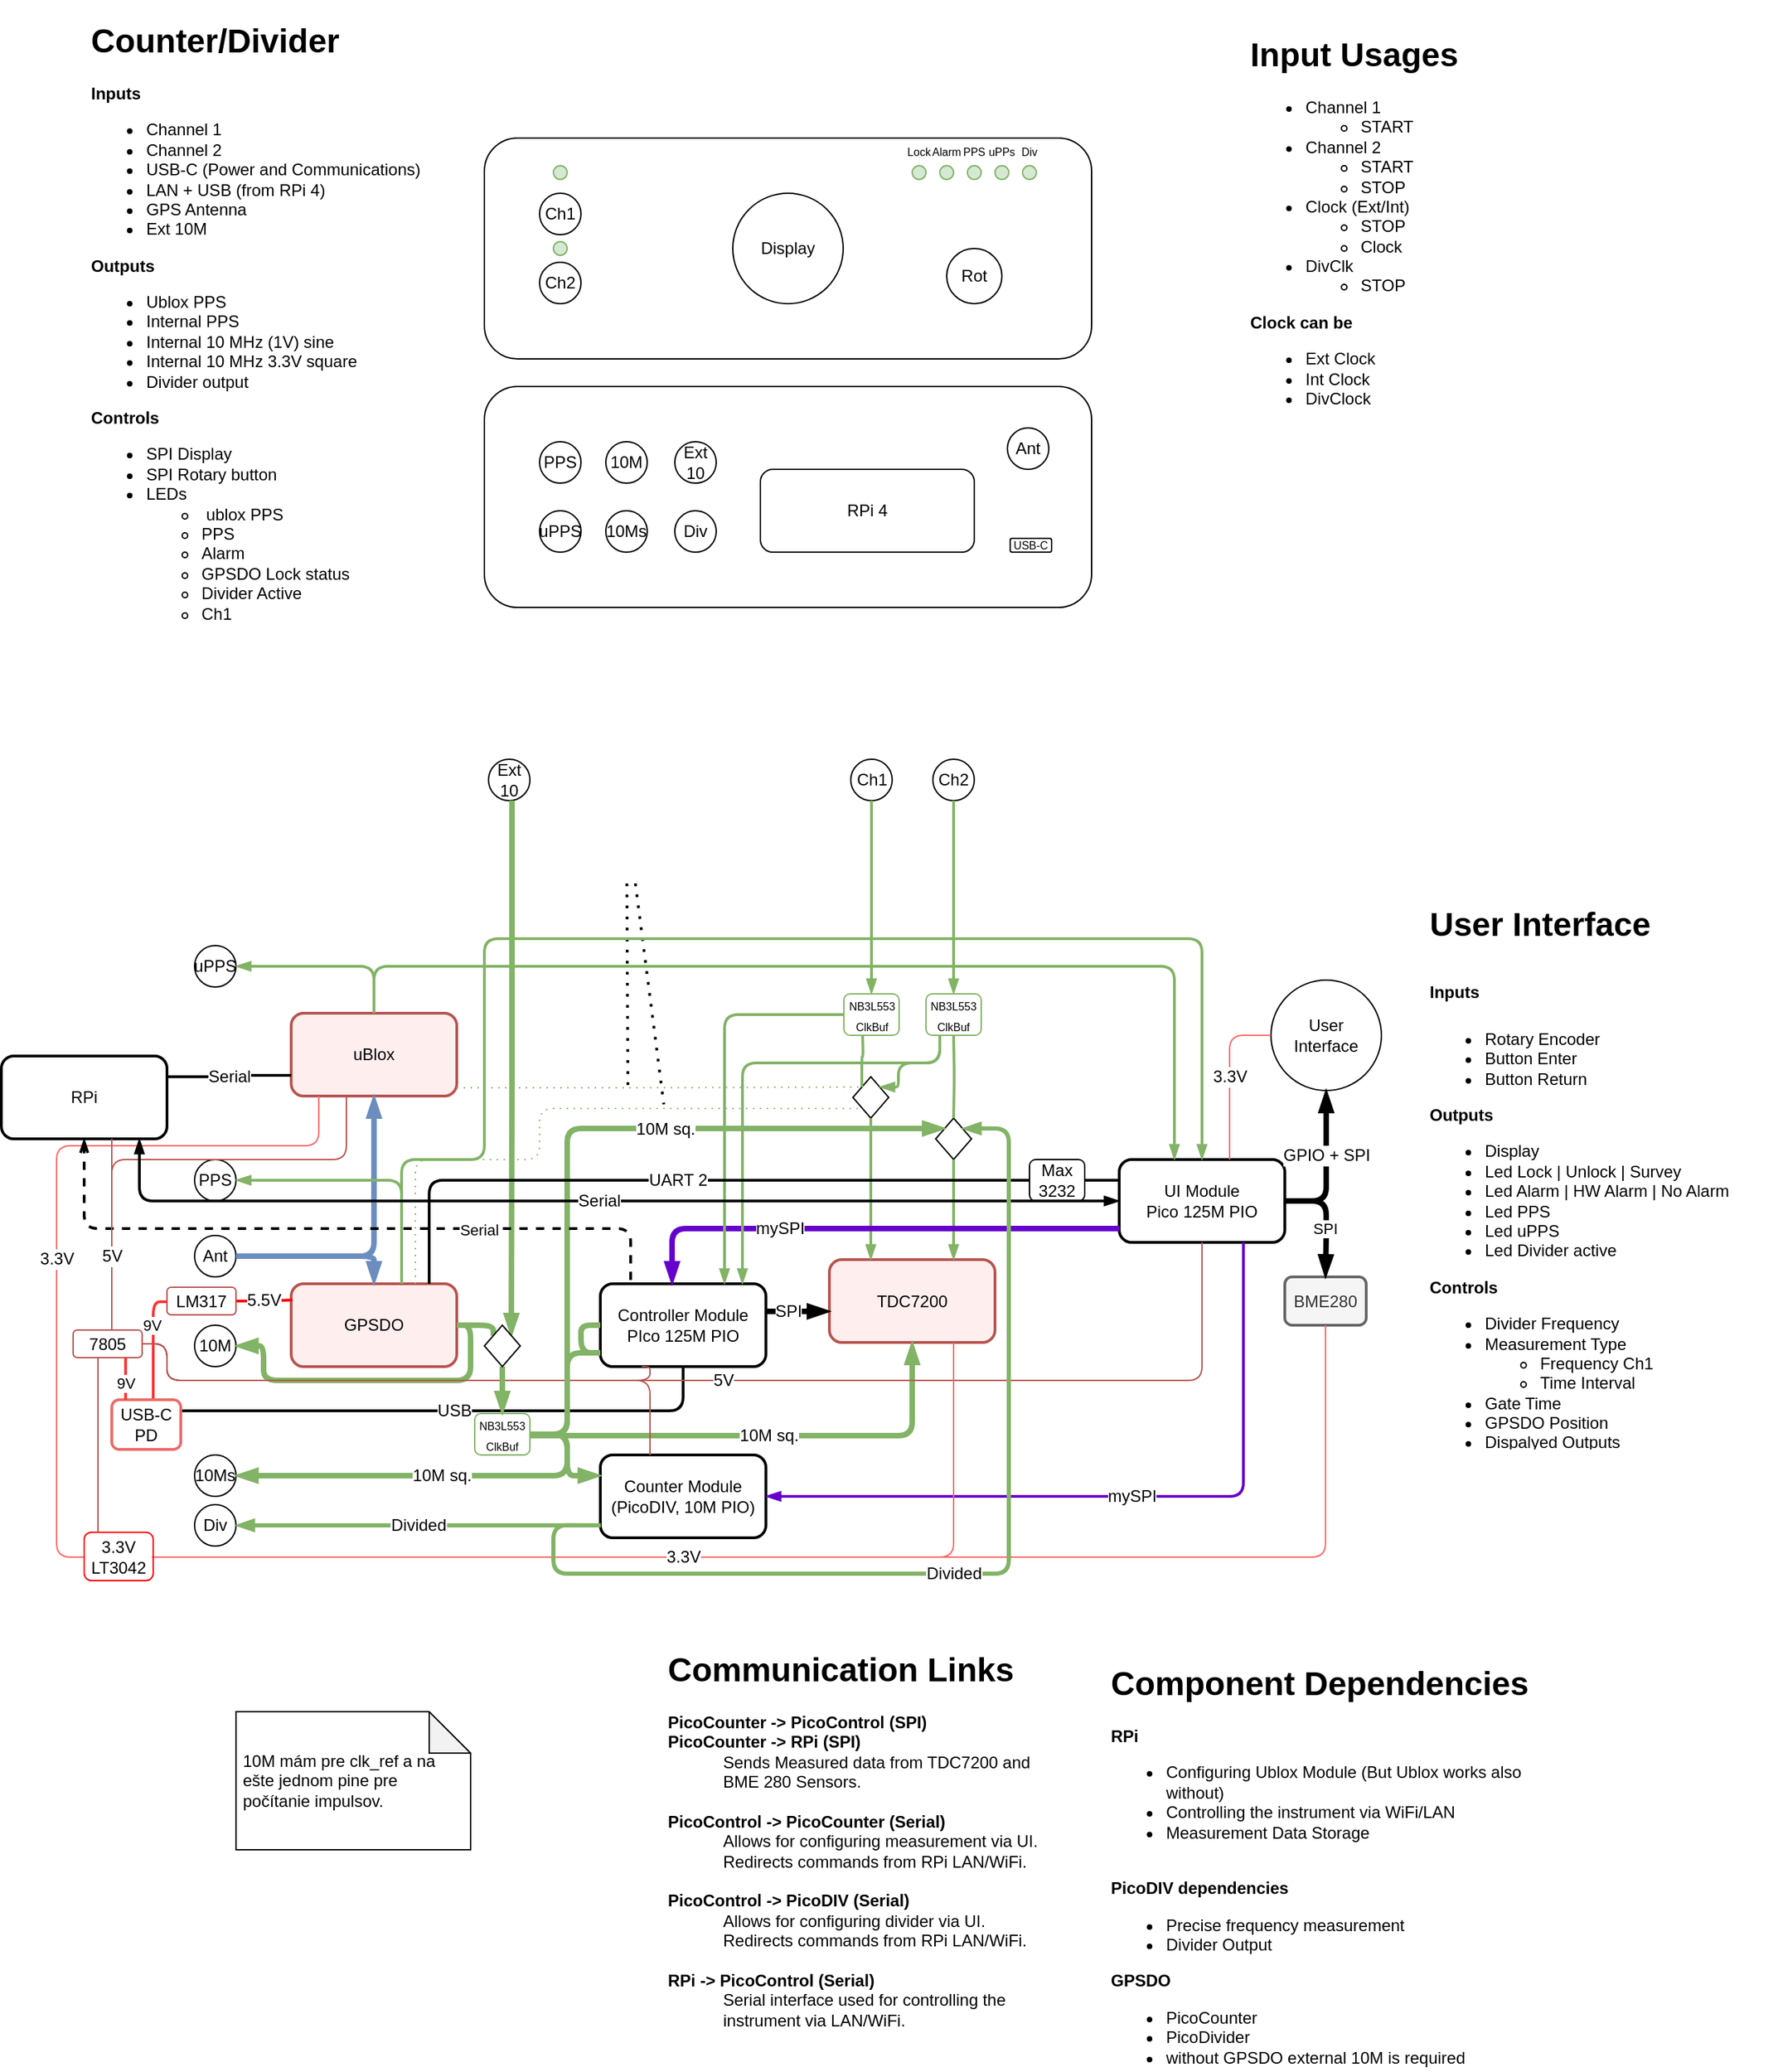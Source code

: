 <mxfile version="14.6.13" type="device" pages="3"><diagram id="FIELSFH_rEodxKOjuRQU" name="Page-1"><mxGraphModel dx="1716" dy="672" grid="1" gridSize="10" guides="1" tooltips="1" connect="1" arrows="1" fold="1" page="1" pageScale="1" pageWidth="827" pageHeight="1169" math="0" shadow="0"><root><mxCell id="0"/><mxCell id="1" parent="0"/><mxCell id="CkUst8wy2XtcWd2j-rNi-1" value="&lt;h1&gt;Counter/Divider&lt;/h1&gt;&lt;p&gt;&lt;b&gt;Inputs&lt;/b&gt;&lt;/p&gt;&lt;p&gt;&lt;/p&gt;&lt;ul&gt;&lt;li&gt;Channel 1&lt;/li&gt;&lt;li&gt;Channel 2&lt;/li&gt;&lt;li&gt;USB-C (Power and Communications)&lt;/li&gt;&lt;li&gt;LAN + USB (from RPi 4)&lt;/li&gt;&lt;li&gt;GPS Antenna&lt;/li&gt;&lt;li&gt;Ext 10M&lt;/li&gt;&lt;/ul&gt;&lt;p&gt;&lt;/p&gt;&lt;p&gt;&lt;b&gt;Outputs&lt;/b&gt;&lt;/p&gt;&lt;p&gt;&lt;/p&gt;&lt;ul&gt;&lt;li&gt;Ublox PPS&lt;/li&gt;&lt;li&gt;Internal PPS&lt;/li&gt;&lt;li&gt;Internal 10 MHz (1V) sine&lt;/li&gt;&lt;li&gt;Internal 10 MHz 3.3V square&lt;/li&gt;&lt;li&gt;Divider output&lt;/li&gt;&lt;/ul&gt;&lt;p&gt;&lt;/p&gt;&lt;p&gt;&lt;b&gt;Controls&lt;/b&gt;&lt;/p&gt;&lt;p&gt;&lt;/p&gt;&lt;ul&gt;&lt;li&gt;SPI Display&lt;/li&gt;&lt;li&gt;SPI Rotary button&lt;/li&gt;&lt;li&gt;LEDs&lt;/li&gt;&lt;ul&gt;&lt;li&gt;&amp;nbsp;ublox PPS&lt;/li&gt;&lt;li&gt;PPS&lt;/li&gt;&lt;li&gt;Alarm&lt;/li&gt;&lt;li&gt;GPSDO Lock status&lt;/li&gt;&lt;li&gt;Divider Active&lt;/li&gt;&lt;li&gt;Ch1&lt;/li&gt;&lt;li&gt;Ch2&lt;/li&gt;&lt;/ul&gt;&lt;/ul&gt;&lt;p&gt;&lt;/p&gt;&lt;p&gt;&lt;br&gt;&lt;/p&gt;" style="text;html=1;strokeColor=none;fillColor=none;spacing=5;spacingTop=-20;whiteSpace=wrap;overflow=hidden;rounded=0;" parent="1" vertex="1"><mxGeometry x="20" y="20" width="260" height="440" as="geometry"/></mxCell><mxCell id="CkUst8wy2XtcWd2j-rNi-2" value="" style="rounded=1;whiteSpace=wrap;html=1;" parent="1" vertex="1"><mxGeometry x="310" y="110" width="440" height="160" as="geometry"/></mxCell><mxCell id="CkUst8wy2XtcWd2j-rNi-3" value="Display" style="ellipse;whiteSpace=wrap;html=1;aspect=fixed;" parent="1" vertex="1"><mxGeometry x="490" y="150" width="80" height="80" as="geometry"/></mxCell><mxCell id="CkUst8wy2XtcWd2j-rNi-4" value="Ch1" style="ellipse;whiteSpace=wrap;html=1;aspect=fixed;" parent="1" vertex="1"><mxGeometry x="350" y="150" width="30" height="30" as="geometry"/></mxCell><mxCell id="CkUst8wy2XtcWd2j-rNi-5" value="Ch2" style="ellipse;whiteSpace=wrap;html=1;aspect=fixed;" parent="1" vertex="1"><mxGeometry x="350" y="200" width="30" height="30" as="geometry"/></mxCell><mxCell id="CkUst8wy2XtcWd2j-rNi-6" value="" style="ellipse;whiteSpace=wrap;html=1;aspect=fixed;fillColor=#d5e8d4;strokeColor=#82b366;" parent="1" vertex="1"><mxGeometry x="360" y="130" width="10" height="10" as="geometry"/></mxCell><mxCell id="CkUst8wy2XtcWd2j-rNi-7" value="" style="ellipse;whiteSpace=wrap;html=1;aspect=fixed;fillColor=#d5e8d4;strokeColor=#82b366;" parent="1" vertex="1"><mxGeometry x="360" y="185" width="10" height="10" as="geometry"/></mxCell><mxCell id="CkUst8wy2XtcWd2j-rNi-9" value="" style="ellipse;whiteSpace=wrap;html=1;aspect=fixed;fillColor=#d5e8d4;strokeColor=#82b366;" parent="1" vertex="1"><mxGeometry x="640" y="130" width="10" height="10" as="geometry"/></mxCell><mxCell id="CkUst8wy2XtcWd2j-rNi-10" value="" style="ellipse;whiteSpace=wrap;html=1;aspect=fixed;fillColor=#d5e8d4;strokeColor=#82b366;" parent="1" vertex="1"><mxGeometry x="660" y="130" width="10" height="10" as="geometry"/></mxCell><mxCell id="CkUst8wy2XtcWd2j-rNi-11" value="" style="ellipse;whiteSpace=wrap;html=1;aspect=fixed;fillColor=#d5e8d4;strokeColor=#82b366;" parent="1" vertex="1"><mxGeometry x="680" y="130" width="10" height="10" as="geometry"/></mxCell><mxCell id="CkUst8wy2XtcWd2j-rNi-12" value="" style="ellipse;whiteSpace=wrap;html=1;aspect=fixed;fillColor=#d5e8d4;strokeColor=#82b366;" parent="1" vertex="1"><mxGeometry x="700" y="130" width="10" height="10" as="geometry"/></mxCell><mxCell id="CkUst8wy2XtcWd2j-rNi-13" value="" style="ellipse;whiteSpace=wrap;html=1;aspect=fixed;fillColor=#d5e8d4;strokeColor=#82b366;" parent="1" vertex="1"><mxGeometry x="620" y="130" width="10" height="10" as="geometry"/></mxCell><mxCell id="CkUst8wy2XtcWd2j-rNi-14" value="Rot" style="ellipse;whiteSpace=wrap;html=1;aspect=fixed;" parent="1" vertex="1"><mxGeometry x="645" y="190" width="40" height="40" as="geometry"/></mxCell><mxCell id="CkUst8wy2XtcWd2j-rNi-15" value="Lock" style="text;html=1;strokeColor=none;fillColor=none;align=center;verticalAlign=middle;whiteSpace=wrap;rounded=0;fontSize=8;" parent="1" vertex="1"><mxGeometry x="605" y="110" width="40" height="20" as="geometry"/></mxCell><mxCell id="CkUst8wy2XtcWd2j-rNi-16" value="Alarm" style="text;html=1;strokeColor=none;fillColor=none;align=center;verticalAlign=middle;whiteSpace=wrap;rounded=0;fontSize=8;" parent="1" vertex="1"><mxGeometry x="625" y="110" width="40" height="20" as="geometry"/></mxCell><mxCell id="CkUst8wy2XtcWd2j-rNi-17" value="PPS" style="text;html=1;strokeColor=none;fillColor=none;align=center;verticalAlign=middle;whiteSpace=wrap;rounded=0;fontSize=8;" parent="1" vertex="1"><mxGeometry x="645" y="110" width="40" height="20" as="geometry"/></mxCell><mxCell id="CkUst8wy2XtcWd2j-rNi-18" value="uPPs" style="text;html=1;strokeColor=none;fillColor=none;align=center;verticalAlign=middle;whiteSpace=wrap;rounded=0;fontSize=8;" parent="1" vertex="1"><mxGeometry x="665" y="110" width="40" height="20" as="geometry"/></mxCell><mxCell id="CkUst8wy2XtcWd2j-rNi-19" value="Div" style="text;html=1;strokeColor=none;fillColor=none;align=center;verticalAlign=middle;whiteSpace=wrap;rounded=0;fontSize=8;" parent="1" vertex="1"><mxGeometry x="685" y="110" width="40" height="20" as="geometry"/></mxCell><mxCell id="CkUst8wy2XtcWd2j-rNi-20" value="" style="rounded=1;whiteSpace=wrap;html=1;" parent="1" vertex="1"><mxGeometry x="310" y="290" width="440" height="160" as="geometry"/></mxCell><mxCell id="CkUst8wy2XtcWd2j-rNi-21" value="PPS" style="ellipse;whiteSpace=wrap;html=1;aspect=fixed;" parent="1" vertex="1"><mxGeometry x="350" y="330" width="30" height="30" as="geometry"/></mxCell><mxCell id="CkUst8wy2XtcWd2j-rNi-22" value="uPPS" style="ellipse;whiteSpace=wrap;html=1;aspect=fixed;" parent="1" vertex="1"><mxGeometry x="350" y="380" width="30" height="30" as="geometry"/></mxCell><mxCell id="CkUst8wy2XtcWd2j-rNi-23" value="10M" style="ellipse;whiteSpace=wrap;html=1;aspect=fixed;" parent="1" vertex="1"><mxGeometry x="398" y="330" width="30" height="30" as="geometry"/></mxCell><mxCell id="CkUst8wy2XtcWd2j-rNi-24" value="10Ms" style="ellipse;whiteSpace=wrap;html=1;aspect=fixed;" parent="1" vertex="1"><mxGeometry x="398" y="380" width="30" height="30" as="geometry"/></mxCell><mxCell id="CkUst8wy2XtcWd2j-rNi-25" value="Div" style="ellipse;whiteSpace=wrap;html=1;aspect=fixed;" parent="1" vertex="1"><mxGeometry x="448" y="380" width="30" height="30" as="geometry"/></mxCell><mxCell id="CkUst8wy2XtcWd2j-rNi-27" value="USB-C" style="rounded=1;whiteSpace=wrap;html=1;fontSize=8;" parent="1" vertex="1"><mxGeometry x="691" y="400" width="30" height="10" as="geometry"/></mxCell><mxCell id="CkUst8wy2XtcWd2j-rNi-29" value="RPi 4" style="rounded=1;whiteSpace=wrap;html=1;fontSize=12;" parent="1" vertex="1"><mxGeometry x="510" y="350" width="155" height="60" as="geometry"/></mxCell><mxCell id="CkUst8wy2XtcWd2j-rNi-30" value="Ant" style="ellipse;whiteSpace=wrap;html=1;aspect=fixed;" parent="1" vertex="1"><mxGeometry x="689" y="320" width="30" height="30" as="geometry"/></mxCell><mxCell id="CkUst8wy2XtcWd2j-rNi-32" value="Counter Module&lt;br&gt;(PicoDIV,&amp;nbsp;10M PIO)" style="rounded=1;whiteSpace=wrap;html=1;fontSize=12;strokeWidth=2;" parent="1" vertex="1"><mxGeometry x="394" y="1064" width="120" height="60" as="geometry"/></mxCell><mxCell id="CkUst8wy2XtcWd2j-rNi-33" value="Controller Module&lt;br&gt;PIco 125M PIO" style="rounded=1;whiteSpace=wrap;html=1;fontSize=12;strokeWidth=2;" parent="1" vertex="1"><mxGeometry x="394" y="940" width="120" height="60" as="geometry"/></mxCell><mxCell id="CkUst8wy2XtcWd2j-rNi-34" value="GPSDO" style="rounded=1;whiteSpace=wrap;html=1;fontSize=12;strokeColor=#b85450;strokeWidth=2;fillColor=#FFEEEE;" parent="1" vertex="1"><mxGeometry x="170" y="940" width="120" height="60" as="geometry"/></mxCell><mxCell id="CkUst8wy2XtcWd2j-rNi-35" value="uBlox" style="rounded=1;whiteSpace=wrap;html=1;fontSize=12;strokeColor=#b85450;strokeWidth=2;fillColor=#FFEEEE;" parent="1" vertex="1"><mxGeometry x="170" y="744" width="120" height="60" as="geometry"/></mxCell><mxCell id="CkUst8wy2XtcWd2j-rNi-36" value="TDC7200" style="rounded=1;whiteSpace=wrap;html=1;fontSize=12;strokeColor=#b85450;strokeWidth=2;fillColor=#FFEEEE;" parent="1" vertex="1"><mxGeometry x="560" y="922.5" width="120" height="60" as="geometry"/></mxCell><mxCell id="CkUst8wy2XtcWd2j-rNi-37" value="RPi" style="rounded=1;whiteSpace=wrap;html=1;fontSize=12;strokeWidth=2;" parent="1" vertex="1"><mxGeometry x="-40" y="775" width="120" height="60" as="geometry"/></mxCell><mxCell id="CkUst8wy2XtcWd2j-rNi-38" value="User &lt;br&gt;Interface" style="ellipse;whiteSpace=wrap;html=1;aspect=fixed;fontSize=12;" parent="1" vertex="1"><mxGeometry x="880" y="720" width="80" height="80" as="geometry"/></mxCell><mxCell id="CkUst8wy2XtcWd2j-rNi-39" value="UI Module&lt;br&gt;Pico 125M PIO" style="rounded=1;whiteSpace=wrap;html=1;fontSize=12;strokeWidth=2;" parent="1" vertex="1"><mxGeometry x="770" y="850" width="120" height="60" as="geometry"/></mxCell><mxCell id="CkUst8wy2XtcWd2j-rNi-40" value="10M sq." style="endArrow=blockThin;html=1;fontSize=12;fillColor=#d5e8d4;strokeColor=#82b366;strokeWidth=4;edgeStyle=orthogonalEdgeStyle;entryX=0.5;entryY=1;entryDx=0;entryDy=0;endFill=1;" parent="1" source="CkUst8wy2XtcWd2j-rNi-111" target="CkUst8wy2XtcWd2j-rNi-36" edge="1"><mxGeometry width="50" height="50" relative="1" as="geometry"><mxPoint x="330" y="990" as="sourcePoint"/><mxPoint x="380" y="910" as="targetPoint"/><Array as="points"><mxPoint x="620" y="1050"/></Array></mxGeometry></mxCell><mxCell id="CkUst8wy2XtcWd2j-rNi-41" value="" style="endArrow=blockThin;html=1;fontSize=12;fillColor=#d5e8d4;strokeColor=#82b366;strokeWidth=4;edgeStyle=orthogonalEdgeStyle;entryX=0;entryY=0.25;entryDx=0;entryDy=0;endFill=1;" parent="1" source="CkUst8wy2XtcWd2j-rNi-111" target="CkUst8wy2XtcWd2j-rNi-32" edge="1"><mxGeometry width="50" height="50" relative="1" as="geometry"><mxPoint x="290" y="991" as="sourcePoint"/><mxPoint x="408" y="941.417" as="targetPoint"/><Array as="points"><mxPoint x="370" y="1049"/><mxPoint x="370" y="1079"/></Array></mxGeometry></mxCell><mxCell id="CkUst8wy2XtcWd2j-rNi-44" value="Serial" style="endArrow=none;html=1;fontSize=12;strokeWidth=2;exitX=1;exitY=0.25;exitDx=0;exitDy=0;entryX=0;entryY=0.75;entryDx=0;entryDy=0;edgeStyle=orthogonalEdgeStyle;" parent="1" source="CkUst8wy2XtcWd2j-rNi-37" target="CkUst8wy2XtcWd2j-rNi-35" edge="1"><mxGeometry width="50" height="50" relative="1" as="geometry"><mxPoint x="162" y="795" as="sourcePoint"/><mxPoint x="170" y="816" as="targetPoint"/></mxGeometry></mxCell><mxCell id="CkUst8wy2XtcWd2j-rNi-45" value="BME280" style="rounded=1;whiteSpace=wrap;html=1;fontSize=12;fillColor=#f5f5f5;strokeColor=#666666;fontColor=#333333;strokeWidth=2;" parent="1" vertex="1"><mxGeometry x="890" y="935" width="59" height="35" as="geometry"/></mxCell><mxCell id="CkUst8wy2XtcWd2j-rNi-47" value="10Ms" style="ellipse;whiteSpace=wrap;html=1;aspect=fixed;fontSize=12;" parent="1" vertex="1"><mxGeometry x="100" y="1064" width="30" height="30" as="geometry"/></mxCell><mxCell id="CkUst8wy2XtcWd2j-rNi-48" value="10M sq." style="endArrow=blockThin;html=1;fontSize=12;entryX=1;entryY=0.5;entryDx=0;entryDy=0;fillColor=#d5e8d4;strokeColor=#82b366;strokeWidth=4;edgeStyle=orthogonalEdgeStyle;endFill=1;" parent="1" source="CkUst8wy2XtcWd2j-rNi-111" target="CkUst8wy2XtcWd2j-rNi-47" edge="1"><mxGeometry width="50" height="50" relative="1" as="geometry"><mxPoint x="290" y="991" as="sourcePoint"/><mxPoint x="400" y="1053.727" as="targetPoint"/><Array as="points"><mxPoint x="370" y="1049"/><mxPoint x="370" y="1079"/></Array></mxGeometry></mxCell><mxCell id="CkUst8wy2XtcWd2j-rNi-49" value="Ant" style="ellipse;whiteSpace=wrap;html=1;aspect=fixed;fontSize=12;" parent="1" vertex="1"><mxGeometry x="100" y="905" width="30" height="30" as="geometry"/></mxCell><mxCell id="CkUst8wy2XtcWd2j-rNi-50" value="" style="endArrow=blockThin;html=1;fontSize=12;fillColor=#dae8fc;strokeColor=#6c8ebf;strokeWidth=4;edgeStyle=orthogonalEdgeStyle;exitX=1;exitY=0.5;exitDx=0;exitDy=0;endFill=1;" parent="1" source="CkUst8wy2XtcWd2j-rNi-49" target="CkUst8wy2XtcWd2j-rNi-35" edge="1"><mxGeometry width="50" height="50" relative="1" as="geometry"><mxPoint x="130" y="880" as="sourcePoint"/><mxPoint x="140" y="830" as="targetPoint"/></mxGeometry></mxCell><mxCell id="CkUst8wy2XtcWd2j-rNi-51" value="" style="endArrow=blockThin;html=1;fontSize=12;fillColor=#dae8fc;strokeColor=#6c8ebf;strokeWidth=4;edgeStyle=orthogonalEdgeStyle;endFill=1;" parent="1" source="CkUst8wy2XtcWd2j-rNi-49" target="CkUst8wy2XtcWd2j-rNi-34" edge="1"><mxGeometry width="50" height="50" relative="1" as="geometry"><mxPoint x="135.607" y="909.393" as="sourcePoint"/><mxPoint x="180" y="888.389" as="targetPoint"/></mxGeometry></mxCell><mxCell id="CkUst8wy2XtcWd2j-rNi-52" value="10M" style="ellipse;whiteSpace=wrap;html=1;aspect=fixed;fontSize=12;" parent="1" vertex="1"><mxGeometry x="100" y="970" width="30" height="30" as="geometry"/></mxCell><mxCell id="CkUst8wy2XtcWd2j-rNi-53" value="" style="endArrow=none;html=1;fontSize=12;strokeWidth=4;exitX=1;exitY=0.5;exitDx=0;exitDy=0;fillColor=#d5e8d4;strokeColor=#82b366;entryX=1;entryY=0.5;entryDx=0;entryDy=0;endFill=0;startArrow=blockThin;startFill=1;edgeStyle=orthogonalEdgeStyle;" parent="1" source="CkUst8wy2XtcWd2j-rNi-52" target="CkUst8wy2XtcWd2j-rNi-34" edge="1"><mxGeometry width="50" height="50" relative="1" as="geometry"><mxPoint x="440" y="920" as="sourcePoint"/><mxPoint x="490" y="870" as="targetPoint"/></mxGeometry></mxCell><mxCell id="CkUst8wy2XtcWd2j-rNi-54" value="" style="rhombus;whiteSpace=wrap;html=1;fontSize=12;" parent="1" vertex="1"><mxGeometry x="577" y="790" width="26" height="30" as="geometry"/></mxCell><mxCell id="CkUst8wy2XtcWd2j-rNi-55" value="" style="endArrow=none;html=1;fontSize=12;strokeWidth=1;entryX=0;entryY=0;entryDx=0;entryDy=0;fillColor=#d5e8d4;strokeColor=#82b366;edgeStyle=orthogonalEdgeStyle;dashed=1;dashPattern=1 4;" parent="1" source="CkUst8wy2XtcWd2j-rNi-35" target="CkUst8wy2XtcWd2j-rNi-54" edge="1"><mxGeometry width="50" height="50" relative="1" as="geometry"><mxPoint x="440" y="920" as="sourcePoint"/><mxPoint x="400" y="790" as="targetPoint"/><Array as="points"><mxPoint x="400" y="798"/><mxPoint x="400" y="798"/></Array></mxGeometry></mxCell><mxCell id="CkUst8wy2XtcWd2j-rNi-56" value="" style="endArrow=none;html=1;fontSize=12;strokeWidth=1;fillColor=#d5e8d4;strokeColor=#82b366;edgeStyle=orthogonalEdgeStyle;exitX=0.75;exitY=0;exitDx=0;exitDy=0;entryX=0;entryY=1;entryDx=0;entryDy=0;dashed=1;dashPattern=1 4;" parent="1" source="CkUst8wy2XtcWd2j-rNi-34" target="CkUst8wy2XtcWd2j-rNi-54" edge="1"><mxGeometry width="50" height="50" relative="1" as="geometry"><mxPoint x="300" y="839.878" as="sourcePoint"/><mxPoint x="600" y="800" as="targetPoint"/><Array as="points"><mxPoint x="260" y="850"/><mxPoint x="350" y="850"/><mxPoint x="350" y="813"/><mxPoint x="583" y="813"/></Array></mxGeometry></mxCell><mxCell id="CkUst8wy2XtcWd2j-rNi-57" value="Div" style="ellipse;whiteSpace=wrap;html=1;aspect=fixed;fontSize=12;" parent="1" vertex="1"><mxGeometry x="100" y="1100" width="30" height="30" as="geometry"/></mxCell><mxCell id="CkUst8wy2XtcWd2j-rNi-58" value="Divided" style="endArrow=blockThin;html=1;fontSize=12;entryX=1;entryY=0.5;entryDx=0;entryDy=0;fillColor=#d5e8d4;strokeColor=#82b366;strokeWidth=3;endFill=1;edgeStyle=orthogonalEdgeStyle;" parent="1" source="CkUst8wy2XtcWd2j-rNi-32" target="CkUst8wy2XtcWd2j-rNi-57" edge="1"><mxGeometry width="50" height="50" relative="1" as="geometry"><mxPoint x="390" y="1115" as="sourcePoint"/><mxPoint x="140" y="1104" as="targetPoint"/><Array as="points"><mxPoint x="330" y="1115"/><mxPoint x="330" y="1115"/></Array></mxGeometry></mxCell><mxCell id="CkUst8wy2XtcWd2j-rNi-60" value="Ch1" style="ellipse;whiteSpace=wrap;html=1;aspect=fixed;fontSize=12;" parent="1" vertex="1"><mxGeometry x="575.5" y="560" width="30" height="30" as="geometry"/></mxCell><mxCell id="CkUst8wy2XtcWd2j-rNi-61" value="" style="endArrow=blockThin;html=1;fontSize=12;strokeWidth=2;fillColor=#d5e8d4;strokeColor=#82b366;exitX=0.5;exitY=1;exitDx=0;exitDy=0;edgeStyle=orthogonalEdgeStyle;endFill=1;" parent="1" source="CkUst8wy2XtcWd2j-rNi-60" target="CkUst8wy2XtcWd2j-rNi-107" edge="1"><mxGeometry width="50" height="50" relative="1" as="geometry"><mxPoint x="307" y="899.878" as="sourcePoint"/><mxPoint x="411" y="840" as="targetPoint"/></mxGeometry></mxCell><mxCell id="CkUst8wy2XtcWd2j-rNi-62" value="" style="rhombus;whiteSpace=wrap;html=1;fontSize=12;" parent="1" vertex="1"><mxGeometry x="637" y="820" width="26" height="30" as="geometry"/></mxCell><mxCell id="CkUst8wy2XtcWd2j-rNi-64" value="Ch2" style="ellipse;whiteSpace=wrap;html=1;aspect=fixed;fontSize=12;" parent="1" vertex="1"><mxGeometry x="635" y="560" width="30" height="30" as="geometry"/></mxCell><mxCell id="CkUst8wy2XtcWd2j-rNi-65" value="" style="endArrow=none;html=1;fontSize=12;strokeWidth=2;fillColor=#d5e8d4;strokeColor=#82b366;entryX=0.5;entryY=0;entryDx=0;entryDy=0;edgeStyle=orthogonalEdgeStyle;" parent="1" target="CkUst8wy2XtcWd2j-rNi-62" edge="1"><mxGeometry width="50" height="50" relative="1" as="geometry"><mxPoint x="650" y="760" as="sourcePoint"/><mxPoint x="600" y="850" as="targetPoint"/></mxGeometry></mxCell><mxCell id="CkUst8wy2XtcWd2j-rNi-66" value="uPPS" style="ellipse;whiteSpace=wrap;html=1;aspect=fixed;fontSize=12;" parent="1" vertex="1"><mxGeometry x="100" y="695" width="30" height="30" as="geometry"/></mxCell><mxCell id="CkUst8wy2XtcWd2j-rNi-67" value="" style="endArrow=blockThin;html=1;fontSize=12;strokeWidth=2;fillColor=#d5e8d4;strokeColor=#82b366;edgeStyle=orthogonalEdgeStyle;exitX=0.5;exitY=0;exitDx=0;exitDy=0;endFill=1;" parent="1" source="CkUst8wy2XtcWd2j-rNi-35" target="CkUst8wy2XtcWd2j-rNi-66" edge="1"><mxGeometry width="50" height="50" relative="1" as="geometry"><mxPoint x="240.059" y="785" as="sourcePoint"/><mxPoint x="230" y="580" as="targetPoint"/><Array as="points"><mxPoint x="230" y="710"/></Array></mxGeometry></mxCell><mxCell id="CkUst8wy2XtcWd2j-rNi-68" value="PPS" style="ellipse;whiteSpace=wrap;html=1;aspect=fixed;fontSize=12;" parent="1" vertex="1"><mxGeometry x="100" y="850" width="30" height="30" as="geometry"/></mxCell><mxCell id="CkUst8wy2XtcWd2j-rNi-69" value="" style="endArrow=blockThin;html=1;fontSize=12;strokeWidth=2;fillColor=#d5e8d4;strokeColor=#82b366;edgeStyle=orthogonalEdgeStyle;endFill=1;" parent="1" source="CkUst8wy2XtcWd2j-rNi-34" target="CkUst8wy2XtcWd2j-rNi-68" edge="1"><mxGeometry width="50" height="50" relative="1" as="geometry"><mxPoint x="240" y="785" as="sourcePoint"/><mxPoint x="140.0" y="755" as="targetPoint"/><Array as="points"><mxPoint x="250" y="865"/></Array></mxGeometry></mxCell><mxCell id="CkUst8wy2XtcWd2j-rNi-70" value="" style="endArrow=none;html=1;fontSize=12;strokeWidth=2;fillColor=#d5e8d4;strokeColor=#82b366;exitX=0.25;exitY=0;exitDx=0;exitDy=0;entryX=0.5;entryY=1;entryDx=0;entryDy=0;endFill=0;startArrow=blockThin;startFill=1;" parent="1" source="CkUst8wy2XtcWd2j-rNi-36" target="CkUst8wy2XtcWd2j-rNi-54" edge="1"><mxGeometry width="50" height="50" relative="1" as="geometry"><mxPoint x="593" y="680" as="sourcePoint"/><mxPoint x="593" y="740" as="targetPoint"/></mxGeometry></mxCell><mxCell id="CkUst8wy2XtcWd2j-rNi-72" value="" style="endArrow=blockThin;html=1;fontSize=12;strokeWidth=2;fillColor=#d5e8d4;strokeColor=#82b366;entryX=0.75;entryY=0;entryDx=0;entryDy=0;exitX=0.5;exitY=1;exitDx=0;exitDy=0;endFill=1;" parent="1" source="CkUst8wy2XtcWd2j-rNi-62" target="CkUst8wy2XtcWd2j-rNi-36" edge="1"><mxGeometry width="50" height="50" relative="1" as="geometry"><mxPoint x="644" y="760" as="sourcePoint"/><mxPoint x="653" y="740" as="targetPoint"/></mxGeometry></mxCell><mxCell id="CkUst8wy2XtcWd2j-rNi-74" value="" style="endArrow=blockThin;html=1;fontSize=12;strokeWidth=2;fillColor=#d5e8d4;strokeColor=#82b366;entryX=1;entryY=0;entryDx=0;entryDy=0;edgeStyle=orthogonalEdgeStyle;endFill=1;" parent="1" target="CkUst8wy2XtcWd2j-rNi-54" edge="1"><mxGeometry width="50" height="50" relative="1" as="geometry"><mxPoint x="640" y="760" as="sourcePoint"/><mxPoint x="660" y="800" as="targetPoint"/><Array as="points"><mxPoint x="640" y="780"/><mxPoint x="610" y="780"/><mxPoint x="610" y="798"/></Array></mxGeometry></mxCell><mxCell id="CkUst8wy2XtcWd2j-rNi-75" value="mySPI" style="endArrow=none;html=1;fontSize=12;strokeWidth=2;exitX=1;exitY=0.5;exitDx=0;exitDy=0;edgeStyle=orthogonalEdgeStyle;endFill=0;startArrow=blockThin;startFill=1;strokeColor=#6600CC;" parent="1" source="CkUst8wy2XtcWd2j-rNi-32" edge="1"><mxGeometry width="50" height="50" relative="1" as="geometry"><mxPoint x="630" y="1090" as="sourcePoint"/><mxPoint x="860" y="910" as="targetPoint"/><Array as="points"><mxPoint x="860" y="1094"/><mxPoint x="860" y="910"/></Array></mxGeometry></mxCell><mxCell id="CkUst8wy2XtcWd2j-rNi-77" value="USB" style="endArrow=none;html=1;fontSize=12;strokeWidth=2;edgeStyle=orthogonalEdgeStyle;" parent="1" source="oYeEOiGDKr6OeikhKfMt-1" target="CkUst8wy2XtcWd2j-rNi-33" edge="1"><mxGeometry width="50" height="50" relative="1" as="geometry"><mxPoint x="80" y="1032.5" as="sourcePoint"/><mxPoint x="840" y="905" as="targetPoint"/><Array as="points"><mxPoint x="454" y="1032"/></Array></mxGeometry></mxCell><mxCell id="CkUst8wy2XtcWd2j-rNi-79" value="mySPI" style="endArrow=none;html=1;fontSize=12;strokeWidth=4;edgeStyle=orthogonalEdgeStyle;startArrow=blockThin;startFill=1;endFill=0;strokeColor=#6600CC;" parent="1" source="CkUst8wy2XtcWd2j-rNi-33" target="CkUst8wy2XtcWd2j-rNi-39" edge="1"><mxGeometry x="-0.352" width="50" height="50" relative="1" as="geometry"><mxPoint x="420" y="940" as="sourcePoint"/><mxPoint x="840" y="905" as="targetPoint"/><Array as="points"><mxPoint x="446" y="900"/></Array><mxPoint as="offset"/></mxGeometry></mxCell><mxCell id="CkUst8wy2XtcWd2j-rNi-86" value="5.5V" style="endArrow=none;html=1;fontSize=12;strokeWidth=2;fillColor=#f8cecc;strokeColor=#FF0000;entryX=0.008;entryY=0.196;entryDx=0;entryDy=0;entryPerimeter=0;edgeStyle=orthogonalEdgeStyle;" parent="1" source="CkUst8wy2XtcWd2j-rNi-87" target="CkUst8wy2XtcWd2j-rNi-34" edge="1"><mxGeometry width="50" height="50" relative="1" as="geometry"><mxPoint x="110" y="670" as="sourcePoint"/><mxPoint x="170" y="950" as="targetPoint"/></mxGeometry></mxCell><mxCell id="CkUst8wy2XtcWd2j-rNi-87" value="LM317" style="rounded=1;whiteSpace=wrap;html=1;fontSize=12;align=center;strokeColor=#b85450;fillColor=none;" parent="1" vertex="1"><mxGeometry x="80" y="942.5" width="50" height="20" as="geometry"/></mxCell><mxCell id="CkUst8wy2XtcWd2j-rNi-88" value="" style="endArrow=none;html=1;fontSize=12;strokeWidth=2;fillColor=#f8cecc;edgeStyle=orthogonalEdgeStyle;strokeColor=#FF3333;" parent="1" source="oYeEOiGDKr6OeikhKfMt-1" target="CkUst8wy2XtcWd2j-rNi-87" edge="1"><mxGeometry width="50" height="50" relative="1" as="geometry"><mxPoint x="70" y="1020" as="sourcePoint"/><mxPoint x="180" y="960" as="targetPoint"/><Array as="points"><mxPoint x="70" y="953"/></Array></mxGeometry></mxCell><mxCell id="oYeEOiGDKr6OeikhKfMt-6" value="9V" style="edgeLabel;html=1;align=center;verticalAlign=middle;resizable=0;points=[];" parent="CkUst8wy2XtcWd2j-rNi-88" vertex="1" connectable="0"><mxGeometry x="0.351" y="1" relative="1" as="geometry"><mxPoint as="offset"/></mxGeometry></mxCell><mxCell id="CkUst8wy2XtcWd2j-rNi-91" value="" style="endArrow=none;html=1;fontSize=12;strokeWidth=1;fillColor=#f8cecc;strokeColor=#b85450;edgeStyle=orthogonalEdgeStyle;entryX=0.25;entryY=1;entryDx=0;entryDy=0;" parent="1" source="oYeEOiGDKr6OeikhKfMt-4" target="CkUst8wy2XtcWd2j-rNi-33" edge="1"><mxGeometry width="50" height="50" relative="1" as="geometry"><mxPoint x="65" y="1030" as="sourcePoint"/><mxPoint x="65" y="976.5" as="targetPoint"/><Array as="points"><mxPoint x="80" y="984"/><mxPoint x="80" y="1010"/><mxPoint x="430" y="1010"/><mxPoint x="430" y="1000"/></Array></mxGeometry></mxCell><mxCell id="CkUst8wy2XtcWd2j-rNi-93" value="3.3V" style="endArrow=none;html=1;fontSize=12;strokeWidth=1;fillColor=#f8cecc;edgeStyle=orthogonalEdgeStyle;strokeColor=#FF6666;" parent="1" source="CkUst8wy2XtcWd2j-rNi-35" target="pcbeHAJrcL4kSr4eHLuW-1" edge="1"><mxGeometry x="0.13" width="50" height="50" relative="1" as="geometry"><mxPoint x="52.5" y="1030" as="sourcePoint"/><mxPoint x="53" y="845" as="targetPoint"/><Array as="points"><mxPoint x="190" y="840"/><mxPoint y="840"/><mxPoint y="1138"/></Array><mxPoint as="offset"/></mxGeometry></mxCell><mxCell id="CkUst8wy2XtcWd2j-rNi-96" value="" style="endArrow=none;html=1;fontSize=12;strokeWidth=1;fillColor=#f8cecc;strokeColor=#b85450;edgeStyle=orthogonalEdgeStyle;" parent="1" source="oYeEOiGDKr6OeikhKfMt-4" target="CkUst8wy2XtcWd2j-rNi-32" edge="1"><mxGeometry width="50" height="50" relative="1" as="geometry"><mxPoint x="30" y="1000" as="sourcePoint"/><mxPoint x="60" y="963" as="targetPoint"/><Array as="points"><mxPoint x="80" y="984"/><mxPoint x="80" y="1010"/><mxPoint x="430" y="1010"/></Array></mxGeometry></mxCell><mxCell id="CkUst8wy2XtcWd2j-rNi-98" value="5V" style="endArrow=none;html=1;fontSize=12;strokeWidth=1;fillColor=#f8cecc;strokeColor=#b85450;edgeStyle=orthogonalEdgeStyle;" parent="1" source="oYeEOiGDKr6OeikhKfMt-4" target="CkUst8wy2XtcWd2j-rNi-39" edge="1"><mxGeometry width="50" height="50" relative="1" as="geometry"><mxPoint x="37" y="1000" as="sourcePoint"/><mxPoint x="440" y="1074" as="targetPoint"/><Array as="points"><mxPoint x="80" y="984"/><mxPoint x="80" y="1010"/><mxPoint x="830" y="1010"/></Array></mxGeometry></mxCell><mxCell id="CkUst8wy2XtcWd2j-rNi-100" value="3.3V" style="endArrow=none;html=1;fontSize=12;strokeWidth=1;fillColor=#f8cecc;edgeStyle=orthogonalEdgeStyle;strokeColor=#FF6666;" parent="1" source="CkUst8wy2XtcWd2j-rNi-38" target="CkUst8wy2XtcWd2j-rNi-39" edge="1"><mxGeometry width="50" height="50" relative="1" as="geometry"><mxPoint x="961" y="890" as="sourcePoint"/><mxPoint x="900" y="890" as="targetPoint"/><Array as="points"><mxPoint x="850" y="760"/></Array><mxPoint as="offset"/></mxGeometry></mxCell><mxCell id="CkUst8wy2XtcWd2j-rNi-42" value="GPIO + SPI" style="endArrow=blockThin;html=1;fontSize=12;strokeWidth=4;edgeStyle=orthogonalEdgeStyle;endFill=1;exitX=1;exitY=0.5;exitDx=0;exitDy=0;" parent="1" source="CkUst8wy2XtcWd2j-rNi-39" target="CkUst8wy2XtcWd2j-rNi-38" edge="1"><mxGeometry x="0.157" width="50" height="50" relative="1" as="geometry"><mxPoint x="539" y="805" as="sourcePoint"/><mxPoint x="589" y="755" as="targetPoint"/><Array as="points"><mxPoint x="920" y="880"/></Array><mxPoint as="offset"/></mxGeometry></mxCell><mxCell id="CkUst8wy2XtcWd2j-rNi-101" value="10M mám pre clk_ref a na ešte jednom pine pre počítanie impulsov." style="shape=note;whiteSpace=wrap;html=1;backgroundOutline=1;darkOpacity=0.05;fontSize=12;align=left;spacing=5;" parent="1" vertex="1"><mxGeometry x="130" y="1250" width="170" height="100" as="geometry"/></mxCell><mxCell id="CkUst8wy2XtcWd2j-rNi-102" value="" style="endArrow=none;html=1;fontSize=12;fillColor=#d5e8d4;strokeColor=#82b366;strokeWidth=4;edgeStyle=orthogonalEdgeStyle;entryX=0;entryY=0.5;entryDx=0;entryDy=0;" parent="1" target="CkUst8wy2XtcWd2j-rNi-33" edge="1"><mxGeometry width="50" height="50" relative="1" as="geometry"><mxPoint x="394" y="990" as="sourcePoint"/><mxPoint x="404" y="999.98" as="targetPoint"/><Array as="points"><mxPoint x="380" y="990"/><mxPoint x="380" y="970"/></Array></mxGeometry></mxCell><mxCell id="CkUst8wy2XtcWd2j-rNi-43" value="" style="endArrow=none;html=1;fontSize=12;fillColor=#d5e8d4;strokeColor=#82b366;strokeWidth=4;entryX=0;entryY=0.833;entryDx=0;entryDy=0;entryPerimeter=0;edgeStyle=orthogonalEdgeStyle;startArrow=none;endFill=0;" parent="1" source="CkUst8wy2XtcWd2j-rNi-111" target="CkUst8wy2XtcWd2j-rNi-33" edge="1"><mxGeometry width="50" height="50" relative="1" as="geometry"><mxPoint x="290" y="990" as="sourcePoint"/><mxPoint x="400" y="994.545" as="targetPoint"/><Array as="points"><mxPoint x="370" y="1049"/><mxPoint x="370" y="990"/></Array></mxGeometry></mxCell><mxCell id="CkUst8wy2XtcWd2j-rNi-104" value="" style="endArrow=none;dashed=1;html=1;dashPattern=1 3;strokeWidth=2;fontSize=12;" parent="1" edge="1"><mxGeometry width="50" height="50" relative="1" as="geometry"><mxPoint x="419.429" y="650" as="sourcePoint"/><mxPoint x="440" y="810" as="targetPoint"/></mxGeometry></mxCell><mxCell id="CkUst8wy2XtcWd2j-rNi-106" value="" style="endArrow=none;dashed=1;html=1;dashPattern=1 3;strokeWidth=2;fontSize=12;" parent="1" edge="1"><mxGeometry width="50" height="50" relative="1" as="geometry"><mxPoint x="413.25" y="650" as="sourcePoint"/><mxPoint x="414" y="800" as="targetPoint"/></mxGeometry></mxCell><mxCell id="CkUst8wy2XtcWd2j-rNi-107" value="&lt;font style=&quot;font-size: 8px&quot;&gt;NB3L553&lt;br&gt;ClkBuf&lt;/font&gt;" style="rounded=1;whiteSpace=wrap;html=1;fontSize=12;align=center;strokeColor=#82b366;fillColor=none;" parent="1" vertex="1"><mxGeometry x="570.5" y="730" width="40" height="30" as="geometry"/></mxCell><mxCell id="CkUst8wy2XtcWd2j-rNi-108" value="" style="endArrow=none;html=1;fontSize=12;strokeWidth=2;fillColor=#d5e8d4;strokeColor=#82b366;edgeStyle=orthogonalEdgeStyle;entryX=0;entryY=0;entryDx=0;entryDy=0;" parent="1" target="CkUst8wy2XtcWd2j-rNi-54" edge="1"><mxGeometry width="50" height="50" relative="1" as="geometry"><mxPoint x="584" y="760" as="sourcePoint"/><mxPoint x="590" y="810" as="targetPoint"/></mxGeometry></mxCell><mxCell id="CkUst8wy2XtcWd2j-rNi-109" value="&lt;span style=&quot;font-size: 8px&quot;&gt;NB3L553&lt;/span&gt;&lt;br style=&quot;font-size: 8px&quot;&gt;&lt;span style=&quot;font-size: 8px&quot;&gt;ClkBuf&lt;/span&gt;" style="rounded=1;whiteSpace=wrap;html=1;fontSize=12;align=center;strokeColor=#82b366;fillColor=none;" parent="1" vertex="1"><mxGeometry x="630" y="730" width="40" height="30" as="geometry"/></mxCell><mxCell id="CkUst8wy2XtcWd2j-rNi-110" value="" style="endArrow=none;html=1;fontSize=12;strokeWidth=2;fillColor=#d5e8d4;strokeColor=#82b366;edgeStyle=orthogonalEdgeStyle;endFill=0;startArrow=blockThin;startFill=1;" parent="1" source="CkUst8wy2XtcWd2j-rNi-109" target="CkUst8wy2XtcWd2j-rNi-64" edge="1"><mxGeometry width="50" height="50" relative="1" as="geometry"><mxPoint x="694" y="755.059" as="sourcePoint"/><mxPoint x="660.0" y="800" as="targetPoint"/></mxGeometry></mxCell><mxCell id="CkUst8wy2XtcWd2j-rNi-112" value="" style="endArrow=blockThin;html=1;fontSize=12;fillColor=#d5e8d4;strokeColor=#82b366;strokeWidth=4;edgeStyle=orthogonalEdgeStyle;endFill=1;startArrow=none;" parent="1" source="CkUst8wy2XtcWd2j-rNi-117" target="CkUst8wy2XtcWd2j-rNi-111" edge="1"><mxGeometry width="50" height="50" relative="1" as="geometry"><mxPoint x="323" y="917" as="sourcePoint"/><mxPoint x="310" y="986.059" as="targetPoint"/><Array as="points"><mxPoint x="323" y="1010"/><mxPoint x="323" y="1010"/></Array></mxGeometry></mxCell><mxCell id="CkUst8wy2XtcWd2j-rNi-111" value="&lt;span style=&quot;font-size: 8px&quot;&gt;NB3L553&lt;/span&gt;&lt;br style=&quot;font-size: 8px&quot;&gt;&lt;span style=&quot;font-size: 8px&quot;&gt;ClkBuf&lt;/span&gt;" style="rounded=1;whiteSpace=wrap;html=1;fontSize=12;align=center;strokeColor=#82b366;fillColor=none;" parent="1" vertex="1"><mxGeometry x="303" y="1034" width="40" height="30" as="geometry"/></mxCell><mxCell id="CkUst8wy2XtcWd2j-rNi-113" value="" style="endArrow=blockThin;html=1;fontSize=12;strokeWidth=2;fillColor=#d5e8d4;strokeColor=#82b366;edgeStyle=orthogonalEdgeStyle;exitX=0;exitY=0.5;exitDx=0;exitDy=0;endFill=1;entryX=0.75;entryY=0;entryDx=0;entryDy=0;" parent="1" source="CkUst8wy2XtcWd2j-rNi-107" target="CkUst8wy2XtcWd2j-rNi-33" edge="1"><mxGeometry width="50" height="50" relative="1" as="geometry"><mxPoint x="594" y="710" as="sourcePoint"/><mxPoint x="420" y="940" as="targetPoint"/><Array as="points"><mxPoint x="484" y="745"/></Array></mxGeometry></mxCell><mxCell id="CkUst8wy2XtcWd2j-rNi-114" value="" style="endArrow=blockThin;html=1;fontSize=12;strokeWidth=2;fillColor=#d5e8d4;strokeColor=#82b366;edgeStyle=orthogonalEdgeStyle;exitX=0.25;exitY=1;exitDx=0;exitDy=0;endFill=1;entryX=0.858;entryY=0;entryDx=0;entryDy=0;entryPerimeter=0;" parent="1" source="CkUst8wy2XtcWd2j-rNi-109" target="CkUst8wy2XtcWd2j-rNi-33" edge="1"><mxGeometry width="50" height="50" relative="1" as="geometry"><mxPoint x="580.5" y="695" as="sourcePoint"/><mxPoint x="440" y="940" as="targetPoint"/><Array as="points"><mxPoint x="640" y="780"/><mxPoint x="497" y="780"/></Array></mxGeometry></mxCell><mxCell id="CkUst8wy2XtcWd2j-rNi-71" value="10M sq." style="endArrow=blockThin;html=1;fontSize=12;strokeWidth=4;fillColor=#d5e8d4;strokeColor=#82b366;entryX=0;entryY=0;entryDx=0;entryDy=0;edgeStyle=orthogonalEdgeStyle;endFill=1;" parent="1" source="CkUst8wy2XtcWd2j-rNi-111" target="CkUst8wy2XtcWd2j-rNi-62" edge="1"><mxGeometry x="0.22" width="50" height="50" relative="1" as="geometry"><mxPoint x="380" y="990" as="sourcePoint"/><mxPoint x="593" y="770" as="targetPoint"/><Array as="points"><mxPoint x="370" y="1049"/><mxPoint x="370" y="828"/></Array><mxPoint x="1" as="offset"/></mxGeometry></mxCell><mxCell id="CkUst8wy2XtcWd2j-rNi-97" value="" style="endArrow=none;html=1;fontSize=12;strokeWidth=1;fillColor=#f8cecc;edgeStyle=orthogonalEdgeStyle;strokeColor=#FF6666;entryX=0.979;entryY=0.519;entryDx=0;entryDy=0;entryPerimeter=0;" parent="1" source="CkUst8wy2XtcWd2j-rNi-36" target="pcbeHAJrcL4kSr4eHLuW-1" edge="1"><mxGeometry x="-0.332" width="50" height="50" relative="1" as="geometry"><mxPoint x="180" y="790" as="sourcePoint"/><mxPoint x="90" y="790" as="targetPoint"/><Array as="points"><mxPoint x="650" y="1138"/><mxPoint x="69" y="1138"/></Array><mxPoint as="offset"/></mxGeometry></mxCell><mxCell id="CkUst8wy2XtcWd2j-rNi-115" value="Ext 10" style="ellipse;whiteSpace=wrap;html=1;aspect=fixed;" parent="1" vertex="1"><mxGeometry x="448" y="330" width="30" height="30" as="geometry"/></mxCell><mxCell id="CkUst8wy2XtcWd2j-rNi-116" value="Ext 10" style="ellipse;whiteSpace=wrap;html=1;aspect=fixed;fontSize=12;" parent="1" vertex="1"><mxGeometry x="313" y="560" width="30" height="30" as="geometry"/></mxCell><mxCell id="CkUst8wy2XtcWd2j-rNi-118" value="" style="endArrow=none;html=1;fontSize=12;fillColor=#d5e8d4;strokeColor=#82b366;strokeWidth=4;exitX=1;exitY=0.5;exitDx=0;exitDy=0;endFill=0;entryX=0;entryY=0;entryDx=0;entryDy=0;edgeStyle=orthogonalEdgeStyle;" parent="1" source="CkUst8wy2XtcWd2j-rNi-34" target="CkUst8wy2XtcWd2j-rNi-117" edge="1"><mxGeometry width="50" height="50" relative="1" as="geometry"><mxPoint x="340" y="935" as="sourcePoint"/><mxPoint x="310" y="880" as="targetPoint"/><Array as="points"><mxPoint x="317" y="970"/></Array></mxGeometry></mxCell><mxCell id="CkUst8wy2XtcWd2j-rNi-119" value="" style="endArrow=blockThin;html=1;fontSize=12;fillColor=#d5e8d4;strokeColor=#82b366;strokeWidth=4;edgeStyle=orthogonalEdgeStyle;entryX=1;entryY=0;entryDx=0;entryDy=0;endFill=1;" parent="1" source="CkUst8wy2XtcWd2j-rNi-116" target="CkUst8wy2XtcWd2j-rNi-117" edge="1"><mxGeometry width="50" height="50" relative="1" as="geometry"><mxPoint x="335" y="690" as="sourcePoint"/><mxPoint x="336.5" y="902.5" as="targetPoint"/><Array as="points"><mxPoint x="330" y="800"/><mxPoint x="330" y="800"/></Array></mxGeometry></mxCell><mxCell id="CkUst8wy2XtcWd2j-rNi-80" value="UART 2" style="endArrow=none;html=1;fontSize=12;strokeWidth=2;edgeStyle=orthogonalEdgeStyle;" parent="1" source="CkUst8wy2XtcWd2j-rNi-34" target="REvxHGM05cy29C69Eco5-2" edge="1"><mxGeometry width="50" height="50" relative="1" as="geometry"><mxPoint x="290.04" y="950" as="sourcePoint"/><mxPoint x="780" y="875" as="targetPoint"/><Array as="points"><mxPoint x="270" y="865"/></Array></mxGeometry></mxCell><mxCell id="CkUst8wy2XtcWd2j-rNi-117" value="" style="rhombus;whiteSpace=wrap;html=1;fontSize=12;" parent="1" vertex="1"><mxGeometry x="310" y="970" width="26" height="30" as="geometry"/></mxCell><mxCell id="REvxHGM05cy29C69Eco5-1" value="" style="endArrow=none;html=1;strokeWidth=2;edgeStyle=orthogonalEdgeStyle;endFill=0;startArrow=openThin;startFill=0;dashed=1;" parent="1" source="CkUst8wy2XtcWd2j-rNi-37" target="CkUst8wy2XtcWd2j-rNi-33" edge="1"><mxGeometry width="50" height="50" relative="1" as="geometry"><mxPoint x="170" y="600" as="sourcePoint"/><mxPoint x="420" y="940" as="targetPoint"/><Array as="points"><mxPoint x="20" y="900"/><mxPoint x="416" y="900"/></Array></mxGeometry></mxCell><mxCell id="PYWZR4QbgyKcPQXdlXCe-1" value="Serial" style="edgeLabel;html=1;align=center;verticalAlign=middle;resizable=0;points=[];" parent="REvxHGM05cy29C69Eco5-1" vertex="1" connectable="0"><mxGeometry x="0.401" y="-1" relative="1" as="geometry"><mxPoint as="offset"/></mxGeometry></mxCell><mxCell id="REvxHGM05cy29C69Eco5-2" value="Max&lt;br&gt;3232" style="rounded=1;whiteSpace=wrap;html=1;fontSize=12;align=center;" parent="1" vertex="1"><mxGeometry x="705" y="850" width="40" height="30" as="geometry"/></mxCell><mxCell id="REvxHGM05cy29C69Eco5-3" value="" style="endArrow=none;html=1;fontSize=12;strokeWidth=2;edgeStyle=orthogonalEdgeStyle;" parent="1" source="CkUst8wy2XtcWd2j-rNi-39" target="REvxHGM05cy29C69Eco5-2" edge="1"><mxGeometry width="50" height="50" relative="1" as="geometry"><mxPoint x="280" y="950" as="sourcePoint"/><mxPoint x="404" y="920" as="targetPoint"/><Array as="points"><mxPoint x="760" y="865"/><mxPoint x="760" y="865"/></Array></mxGeometry></mxCell><mxCell id="CkUst8wy2XtcWd2j-rNi-46" value="" style="endArrow=blockThin;html=1;fontSize=12;strokeWidth=4;edgeStyle=orthogonalEdgeStyle;endFill=1;" parent="1" source="CkUst8wy2XtcWd2j-rNi-39" target="CkUst8wy2XtcWd2j-rNi-45" edge="1"><mxGeometry width="50" height="50" relative="1" as="geometry"><mxPoint x="770" y="890" as="sourcePoint"/><mxPoint x="941" y="945" as="targetPoint"/><Array as="points"><mxPoint x="920" y="880"/><mxPoint x="920" y="905"/></Array></mxGeometry></mxCell><mxCell id="PYWZR4QbgyKcPQXdlXCe-2" value="SPI" style="edgeLabel;html=1;align=center;verticalAlign=middle;resizable=0;points=[];" parent="CkUst8wy2XtcWd2j-rNi-46" vertex="1" connectable="0"><mxGeometry x="-0.04" relative="1" as="geometry"><mxPoint x="-1" y="9" as="offset"/></mxGeometry></mxCell><mxCell id="CkUst8wy2XtcWd2j-rNi-99" value="3.3V" style="endArrow=none;html=1;fontSize=12;strokeWidth=1;fillColor=#f8cecc;edgeStyle=orthogonalEdgeStyle;strokeColor=#FF6666;" parent="1" source="CkUst8wy2XtcWd2j-rNi-45" target="pcbeHAJrcL4kSr4eHLuW-1" edge="1"><mxGeometry x="0.245" width="50" height="50" relative="1" as="geometry"><mxPoint x="570" y="920" as="sourcePoint"/><mxPoint x="464.0" y="950" as="targetPoint"/><Array as="points"><mxPoint x="919" y="1138"/></Array><mxPoint as="offset"/></mxGeometry></mxCell><mxCell id="pcbeHAJrcL4kSr4eHLuW-1" value="3.3V LT3042" style="rounded=1;whiteSpace=wrap;html=1;fontSize=12;align=center;fillColor=none;strokeColor=#FF0000;" parent="1" vertex="1"><mxGeometry x="20" y="1120" width="50" height="35" as="geometry"/></mxCell><mxCell id="pcbeHAJrcL4kSr4eHLuW-2" value="" style="endArrow=none;html=1;fontSize=12;strokeWidth=1;fillColor=#f8cecc;strokeColor=#b85450;edgeStyle=orthogonalEdgeStyle;" parent="1" source="pcbeHAJrcL4kSr4eHLuW-1" target="oYeEOiGDKr6OeikhKfMt-4" edge="1"><mxGeometry width="50" height="50" relative="1" as="geometry"><mxPoint x="200" y="845" as="sourcePoint"/><mxPoint x="50" y="1030" as="targetPoint"/><Array as="points"><mxPoint x="30" y="1060"/><mxPoint x="30" y="1060"/></Array></mxGeometry></mxCell><mxCell id="CkUst8wy2XtcWd2j-rNi-95" value="" style="endArrow=none;html=1;fontSize=12;strokeWidth=1;fillColor=#f8cecc;strokeColor=#b85450;edgeStyle=orthogonalEdgeStyle;" parent="1" source="CkUst8wy2XtcWd2j-rNi-35" target="oYeEOiGDKr6OeikhKfMt-4" edge="1"><mxGeometry width="50" height="50" relative="1" as="geometry"><mxPoint x="52.5" y="1030" as="sourcePoint"/><mxPoint x="53" y="845" as="targetPoint"/><Array as="points"><mxPoint x="210" y="850"/><mxPoint x="40" y="850"/></Array></mxGeometry></mxCell><mxCell id="CkUst8wy2XtcWd2j-rNi-89" value="5V" style="endArrow=none;html=1;fontSize=12;strokeWidth=1;fillColor=#f8cecc;strokeColor=#b85450;edgeStyle=orthogonalEdgeStyle;" parent="1" source="oYeEOiGDKr6OeikhKfMt-4" target="CkUst8wy2XtcWd2j-rNi-37" edge="1"><mxGeometry x="-0.227" width="50" height="50" relative="1" as="geometry"><mxPoint x="30" y="990" as="sourcePoint"/><mxPoint x="180" y="960" as="targetPoint"/><Array as="points"><mxPoint x="40" y="870"/><mxPoint x="40" y="870"/></Array><mxPoint as="offset"/></mxGeometry></mxCell><mxCell id="CkUst8wy2XtcWd2j-rNi-59" value="SPI" style="endArrow=blockThin;html=1;fontSize=12;strokeWidth=4;edgeStyle=orthogonalEdgeStyle;endFill=1;" parent="1" source="CkUst8wy2XtcWd2j-rNi-33" target="CkUst8wy2XtcWd2j-rNi-36" edge="1"><mxGeometry x="-0.304" width="50" height="50" relative="1" as="geometry"><mxPoint x="500" y="940" as="sourcePoint"/><mxPoint x="500" y="940" as="targetPoint"/><Array as="points"><mxPoint x="530" y="960"/><mxPoint x="530" y="960"/></Array><mxPoint as="offset"/></mxGeometry></mxCell><mxCell id="8itzbLGi7NlBVt1dcMYv-1" value="&lt;h1&gt;&lt;b&gt;User Interface&lt;/b&gt;&lt;/h1&gt;&lt;h1&gt;&lt;b style=&quot;font-size: 12px&quot;&gt;Inputs&lt;/b&gt;&lt;br&gt;&lt;/h1&gt;&lt;p&gt;&lt;/p&gt;&lt;ul&gt;&lt;li&gt;Rotary Encoder&lt;/li&gt;&lt;li&gt;Button Enter&lt;/li&gt;&lt;li&gt;Button Return&lt;/li&gt;&lt;/ul&gt;&lt;p&gt;&lt;/p&gt;&lt;p&gt;&lt;b&gt;Outputs&lt;/b&gt;&lt;/p&gt;&lt;p&gt;&lt;/p&gt;&lt;ul&gt;&lt;li&gt;Display&lt;/li&gt;&lt;li&gt;Led Lock | Unlock | Survey&lt;/li&gt;&lt;li&gt;Led Alarm | HW Alarm | No Alarm&lt;/li&gt;&lt;li&gt;Led PPS&lt;/li&gt;&lt;li&gt;Led uPPS&lt;/li&gt;&lt;li&gt;Led Divider active&lt;/li&gt;&lt;/ul&gt;&lt;p&gt;&lt;/p&gt;&lt;p&gt;&lt;b&gt;Controls&lt;/b&gt;&lt;/p&gt;&lt;p&gt;&lt;/p&gt;&lt;ul&gt;&lt;li&gt;&lt;span&gt;Divider Frequency&lt;/span&gt;&lt;/li&gt;&lt;li&gt;Measurement Type&lt;/li&gt;&lt;ul&gt;&lt;li&gt;Frequency Ch1&lt;/li&gt;&lt;li&gt;Time Interval&lt;/li&gt;&lt;/ul&gt;&lt;li&gt;&lt;span&gt;Gate Time&lt;/span&gt;&lt;br&gt;&lt;/li&gt;&lt;li&gt;&lt;span&gt;GPSDO Position&lt;/span&gt;&lt;/li&gt;&lt;li&gt;&lt;span&gt;Dispalyed Outputs&lt;/span&gt;&lt;/li&gt;&lt;/ul&gt;" style="text;html=1;strokeColor=none;fillColor=none;spacing=5;spacingTop=-20;whiteSpace=wrap;overflow=hidden;rounded=0;" parent="1" vertex="1"><mxGeometry x="990" y="660" width="260" height="400" as="geometry"/></mxCell><mxCell id="8itzbLGi7NlBVt1dcMYv-2" value="" style="endArrow=blockThin;html=1;fontSize=12;strokeWidth=2;fillColor=#d5e8d4;strokeColor=#82b366;edgeStyle=orthogonalEdgeStyle;exitX=0.5;exitY=0;exitDx=0;exitDy=0;endFill=1;" parent="1" source="CkUst8wy2XtcWd2j-rNi-35" target="CkUst8wy2XtcWd2j-rNi-39" edge="1"><mxGeometry width="50" height="50" relative="1" as="geometry"><mxPoint x="240" y="785" as="sourcePoint"/><mxPoint x="139.52" y="748.12" as="targetPoint"/><Array as="points"><mxPoint x="230" y="710"/><mxPoint x="810" y="710"/></Array></mxGeometry></mxCell><mxCell id="8itzbLGi7NlBVt1dcMYv-3" value="" style="endArrow=blockThin;html=1;fontSize=12;strokeWidth=2;fillColor=#d5e8d4;strokeColor=#82b366;edgeStyle=orthogonalEdgeStyle;endFill=1;" parent="1" target="CkUst8wy2XtcWd2j-rNi-39" edge="1"><mxGeometry width="50" height="50" relative="1" as="geometry"><mxPoint x="250" y="940" as="sourcePoint"/><mxPoint x="500" y="570" as="targetPoint"/><Array as="points"><mxPoint x="250" y="850"/><mxPoint x="310" y="850"/><mxPoint x="310" y="690"/><mxPoint x="830" y="690"/></Array></mxGeometry></mxCell><mxCell id="8itzbLGi7NlBVt1dcMYv-5" value="Serial" style="endArrow=blockThin;html=1;fontSize=12;strokeWidth=2;edgeStyle=orthogonalEdgeStyle;endFill=1;startArrow=blockThin;startFill=1;" parent="1" source="CkUst8wy2XtcWd2j-rNi-39" target="CkUst8wy2XtcWd2j-rNi-37" edge="1"><mxGeometry width="50" height="50" relative="1" as="geometry"><mxPoint x="510.059" y="1010" as="sourcePoint"/><mxPoint x="810.0" y="920" as="targetPoint"/><Array as="points"><mxPoint x="60" y="880"/></Array></mxGeometry></mxCell><mxCell id="8itzbLGi7NlBVt1dcMYv-6" value="&lt;h1&gt;&lt;b&gt;Communication Links&lt;/b&gt;&lt;/h1&gt;&lt;b&gt;PicoCounter -&amp;gt; PicoControl (SPI)&lt;br&gt;&lt;/b&gt;&lt;b&gt;PicoCounter -&amp;gt; RPi (SPI)&lt;/b&gt;&lt;br&gt;&lt;blockquote style=&quot;margin: 0 0 0 40px ; border: none ; padding: 0px&quot;&gt;Sends Measured data from TDC7200 and BME 280 Sensors.&lt;/blockquote&gt;&lt;blockquote style=&quot;margin: 0px 0px 0px 40px ; border: none ; padding: 0px&quot;&gt;&lt;br&gt;&lt;/blockquote&gt;&lt;b&gt;PicoControl -&amp;gt; PicoCounter (Serial)&lt;/b&gt;&lt;br&gt;&lt;blockquote style=&quot;margin: 0px 0px 0px 40px ; border: none ; padding: 0px&quot;&gt;Allows for configuring measurement via UI.&lt;/blockquote&gt;&lt;blockquote style=&quot;margin: 0px 0px 0px 40px ; border: none ; padding: 0px&quot;&gt;Redirects commands from RPi LAN/WiFi.&lt;/blockquote&gt;&lt;blockquote style=&quot;margin: 0px 0px 0px 40px ; border: none ; padding: 0px&quot;&gt;&lt;/blockquote&gt;&lt;br&gt;&lt;b&gt;PicoControl -&amp;gt; PicoDIV (Serial)&lt;/b&gt;&lt;br&gt;&lt;blockquote style=&quot;margin: 0px 0px 0px 40px ; border: none ; padding: 0px&quot;&gt;Allows for configuring divider via UI.&lt;/blockquote&gt;&lt;blockquote style=&quot;margin: 0px 0px 0px 40px ; border: none ; padding: 0px&quot;&gt;Redirects commands from RPi LAN/WiFi.&lt;/blockquote&gt;&lt;div&gt;&lt;br&gt;&lt;/div&gt;&lt;div&gt;&lt;b&gt;RPi -&amp;gt; PicoControl (Serial)&lt;/b&gt;&lt;/div&gt;&lt;blockquote style=&quot;margin: 0px 0px 0px 40px ; border: none ; padding: 0px&quot;&gt;Serial interface used for controlling the instrument via LAN/WiFi.&lt;/blockquote&gt;" style="text;html=1;strokeColor=none;fillColor=none;spacing=5;spacingTop=-20;whiteSpace=wrap;overflow=hidden;rounded=0;" parent="1" vertex="1"><mxGeometry x="438" y="1200" width="287" height="305" as="geometry"/></mxCell><mxCell id="8itzbLGi7NlBVt1dcMYv-7" value="&lt;h1&gt;&lt;b&gt;Component Dependencies&lt;/b&gt;&lt;/h1&gt;&lt;div&gt;&lt;b&gt;RPi&lt;/b&gt;&lt;/div&gt;&lt;ul&gt;&lt;li&gt;Configuring Ublox Module (But Ublox works also without)&lt;/li&gt;&lt;li&gt;Controlling the instrument via WiFi/LAN&lt;/li&gt;&lt;li&gt;Measurement Data Storage&lt;/li&gt;&lt;/ul&gt;&lt;div&gt;&lt;br&gt;&lt;/div&gt;&lt;div&gt;&lt;b&gt;PicoDIV dependencies&lt;/b&gt;&lt;/div&gt;&lt;div&gt;&lt;ul&gt;&lt;li&gt;Precise frequency measurement&lt;/li&gt;&lt;li&gt;Divider Output&lt;/li&gt;&lt;/ul&gt;&lt;div&gt;&lt;div&gt;&lt;b&gt;GPSDO&lt;/b&gt;&lt;/div&gt;&lt;div&gt;&lt;ul&gt;&lt;li&gt;PicoCounter&lt;/li&gt;&lt;li&gt;PicoDivider&lt;/li&gt;&lt;li&gt;without GPSDO external 10M is required&lt;/li&gt;&lt;/ul&gt;&lt;/div&gt;&lt;/div&gt;&lt;/div&gt;" style="text;html=1;strokeColor=none;fillColor=none;spacing=5;spacingTop=-20;whiteSpace=wrap;overflow=hidden;rounded=0;" parent="1" vertex="1"><mxGeometry x="759" y="1210" width="313.5" height="300" as="geometry"/></mxCell><mxCell id="8itzbLGi7NlBVt1dcMYv-8" value="Divided" style="endArrow=blockThin;html=1;fontSize=12;entryX=1;entryY=0;entryDx=0;entryDy=0;fillColor=#d5e8d4;strokeColor=#82b366;strokeWidth=3;endFill=1;edgeStyle=orthogonalEdgeStyle;exitX=0.003;exitY=0.849;exitDx=0;exitDy=0;exitPerimeter=0;" parent="1" source="CkUst8wy2XtcWd2j-rNi-32" target="CkUst8wy2XtcWd2j-rNi-62" edge="1"><mxGeometry x="-0.048" width="50" height="50" relative="1" as="geometry"><mxPoint x="360" y="1120" as="sourcePoint"/><mxPoint x="140" y="1125" as="targetPoint"/><Array as="points"><mxPoint x="360" y="1115"/><mxPoint x="360" y="1150"/><mxPoint x="690" y="1150"/><mxPoint x="690" y="827"/></Array><mxPoint as="offset"/></mxGeometry></mxCell><mxCell id="oYeEOiGDKr6OeikhKfMt-1" value="USB-C&lt;br&gt;PD" style="rounded=1;whiteSpace=wrap;html=1;fontSize=12;strokeWidth=2;strokeColor=#EA6B66;" parent="1" vertex="1"><mxGeometry x="40" y="1024" width="50" height="36" as="geometry"/></mxCell><mxCell id="oYeEOiGDKr6OeikhKfMt-4" value="7805" style="rounded=1;whiteSpace=wrap;html=1;fontSize=12;align=center;strokeColor=#b85450;fillColor=none;" parent="1" vertex="1"><mxGeometry x="12" y="973.5" width="50" height="20" as="geometry"/></mxCell><mxCell id="oYeEOiGDKr6OeikhKfMt-8" value="" style="endArrow=none;html=1;fontSize=12;strokeWidth=2;fillColor=#f8cecc;edgeStyle=orthogonalEdgeStyle;strokeColor=#FF3333;" parent="1" source="oYeEOiGDKr6OeikhKfMt-1" target="oYeEOiGDKr6OeikhKfMt-4" edge="1"><mxGeometry width="50" height="50" relative="1" as="geometry"><mxPoint x="44.96" y="1020" as="sourcePoint"/><mxPoint x="44.96" y="993.5" as="targetPoint"/><Array as="points"><mxPoint x="50" y="1000"/><mxPoint x="50" y="1000"/></Array></mxGeometry></mxCell><mxCell id="oYeEOiGDKr6OeikhKfMt-9" value="9V" style="edgeLabel;html=1;align=center;verticalAlign=middle;resizable=0;points=[];" parent="oYeEOiGDKr6OeikhKfMt-8" vertex="1" connectable="0"><mxGeometry x="0.351" y="1" relative="1" as="geometry"><mxPoint x="1" y="8" as="offset"/></mxGeometry></mxCell><mxCell id="GN5ojp_9DUoN1PYEktAm-1" value="&lt;h1&gt;&lt;b&gt;Input Usages&lt;/b&gt;&lt;br&gt;&lt;/h1&gt;&lt;p&gt;&lt;/p&gt;&lt;ul&gt;&lt;li&gt;Channel 1&lt;/li&gt;&lt;ul&gt;&lt;li&gt;START&lt;/li&gt;&lt;/ul&gt;&lt;li&gt;Channel 2&lt;/li&gt;&lt;ul&gt;&lt;li&gt;START&lt;/li&gt;&lt;li&gt;STOP&lt;/li&gt;&lt;/ul&gt;&lt;li&gt;&lt;span&gt;Clock (Ext/Int)&lt;/span&gt;&lt;br&gt;&lt;/li&gt;&lt;ul&gt;&lt;li&gt;STOP&lt;/li&gt;&lt;li&gt;Clock&lt;/li&gt;&lt;/ul&gt;&lt;li&gt;DivClk&lt;/li&gt;&lt;ul&gt;&lt;li&gt;STOP&lt;/li&gt;&lt;/ul&gt;&lt;/ul&gt;&lt;p&gt;&lt;/p&gt;&lt;p&gt;&lt;b&gt;Clock can be&lt;/b&gt;&lt;/p&gt;&lt;p&gt;&lt;/p&gt;&lt;ul&gt;&lt;li&gt;Ext Clock&lt;/li&gt;&lt;li&gt;Int Clock&lt;/li&gt;&lt;li&gt;DivClock&lt;/li&gt;&lt;/ul&gt;" style="text;html=1;strokeColor=none;fillColor=none;spacing=5;spacingTop=-20;whiteSpace=wrap;overflow=hidden;rounded=0;" parent="1" vertex="1"><mxGeometry x="860" y="30" width="260" height="440" as="geometry"/></mxCell></root></mxGraphModel></diagram><diagram id="jj1iC48KhZhklAmA-PiL" name="Page-2"><mxGraphModel dx="891" dy="672" grid="1" gridSize="10" guides="1" tooltips="1" connect="1" arrows="1" fold="1" page="1" pageScale="1" pageWidth="827" pageHeight="1169" math="0" shadow="0"><root><mxCell id="bl9sbYRsQnxRjiCRc8i--0"/><mxCell id="bl9sbYRsQnxRjiCRc8i--1" parent="bl9sbYRsQnxRjiCRc8i--0"/><mxCell id="PZQTASECfuvFScDG0Fqy-0" value="&lt;h1&gt;PicoControl PinMapping&lt;/h1&gt;&lt;p&gt;&lt;/p&gt;&lt;ul&gt;&lt;li&gt;PicoDiv/PicoCounter mySPI master&lt;/li&gt;&lt;/ul&gt;&lt;p&gt;&lt;/p&gt;&lt;blockquote style=&quot;margin: 0 0 0 40px ; border: none ; padding: 0px&quot;&gt;&lt;p&gt;GPIO16&lt;/p&gt;&lt;p&gt;GPIO17&lt;/p&gt;&lt;p&gt;GPIO18&lt;/p&gt;&lt;p&gt;GPIO19&lt;/p&gt;&lt;/blockquote&gt;&lt;p&gt;&lt;/p&gt;&lt;ul&gt;&lt;li&gt;GPSDO UART2 Serial&lt;/li&gt;&lt;/ul&gt;&lt;p&gt;&lt;/p&gt;&lt;blockquote style=&quot;margin: 0 0 0 40px ; border: none ; padding: 0px&quot;&gt;&lt;p&gt;GPIO0&lt;/p&gt;&lt;p&gt;GPIO1&lt;/p&gt;&lt;/blockquote&gt;&lt;p&gt;&lt;/p&gt;&lt;ul&gt;&lt;li&gt;RPi Serial&lt;/li&gt;&lt;/ul&gt;&lt;p&gt;&lt;/p&gt;&lt;blockquote style=&quot;margin: 0 0 0 40px ; border: none ; padding: 0px&quot;&gt;&lt;p&gt;GPIO4&lt;/p&gt;&lt;p&gt;GPIO5&lt;/p&gt;&lt;/blockquote&gt;&lt;p&gt;&lt;/p&gt;&lt;ul&gt;&lt;li&gt;Display SPI1, BME280&lt;/li&gt;&lt;/ul&gt;&lt;blockquote style=&quot;margin: 0 0 0 40px ; border: none ; padding: 0px&quot;&gt;&lt;p&gt;GPIO7&lt;/p&gt;&lt;p&gt;GPIO8&lt;/p&gt;&lt;p&gt;GPIO9&lt;/p&gt;&lt;p&gt;GPIO10&lt;/p&gt;&lt;p&gt;GPIO11&lt;/p&gt;&lt;p&gt;GPIO12&lt;/p&gt;&lt;p&gt;GPIO13&lt;/p&gt;&lt;/blockquote&gt;&lt;p&gt;&lt;/p&gt;&lt;ul&gt;&lt;li&gt;&lt;span&gt;LEDs&lt;/span&gt;&lt;/li&gt;&lt;/ul&gt;&lt;p&gt;&lt;/p&gt;&lt;blockquote style=&quot;margin: 0 0 0 40px ; border: none ; padding: 0px&quot;&gt;&lt;p&gt;GPIO2 PPS uBlox&amp;nbsp;&lt;/p&gt;&lt;p&gt;GPIO3 PPSDO&lt;/p&gt;&lt;p&gt;GPIO6 GPS Alarm&lt;/p&gt;&lt;/blockquote&gt;&lt;blockquote style=&quot;margin: 0 0 0 40px ; border: none ; padding: 0px&quot;&gt;&lt;p&gt;GPIO21 Lock&lt;/p&gt;&lt;/blockquote&gt;&lt;p&gt;&lt;/p&gt;&lt;ul&gt;&lt;li&gt;Buttons&lt;/li&gt;&lt;/ul&gt;&lt;p&gt;&lt;/p&gt;&lt;blockquote style=&quot;margin: 0 0 0 40px ; border: none ; padding: 0px&quot;&gt;&lt;p&gt;GPIO26&lt;/p&gt;&lt;p&gt;GPIO27&lt;/p&gt;&lt;p&gt;GPIO28&lt;/p&gt;&lt;p&gt;GPIO22&lt;/p&gt;&lt;/blockquote&gt;&lt;p&gt;&lt;br&gt;&lt;/p&gt;" style="text;html=1;strokeColor=none;fillColor=none;spacing=5;spacingTop=-20;whiteSpace=wrap;overflow=hidden;rounded=0;" vertex="1" parent="bl9sbYRsQnxRjiCRc8i--1"><mxGeometry x="320" y="290" width="330" height="860" as="geometry"/></mxCell></root></mxGraphModel></diagram><diagram id="mFcPXiZHxPdILWpYNdu3" name="Page-3"><mxGraphModel dx="889" dy="1841" grid="1" gridSize="10" guides="1" tooltips="1" connect="1" arrows="1" fold="1" page="1" pageScale="1" pageWidth="827" pageHeight="1169" math="0" shadow="0"><root><mxCell id="5Q91J2U6Z2lVFAfeghgB-0"/><mxCell id="5Q91J2U6Z2lVFAfeghgB-1" parent="5Q91J2U6Z2lVFAfeghgB-0"/><mxCell id="5Q91J2U6Z2lVFAfeghgB-2" value="USB-C&lt;br&gt;PD (9V)" style="rounded=1;whiteSpace=wrap;html=1;" vertex="1" parent="5Q91J2U6Z2lVFAfeghgB-1"><mxGeometry x="260" y="270" width="60" height="50" as="geometry"/></mxCell><mxCell id="5Q91J2U6Z2lVFAfeghgB-3" value="7805&lt;br&gt;(5V)" style="rounded=1;whiteSpace=wrap;html=1;" vertex="1" parent="5Q91J2U6Z2lVFAfeghgB-1"><mxGeometry x="160" y="180" width="60" height="50" as="geometry"/></mxCell><mxCell id="5Q91J2U6Z2lVFAfeghgB-4" value="RPi" style="rounded=0;whiteSpace=wrap;html=1;" vertex="1" parent="5Q91J2U6Z2lVFAfeghgB-1"><mxGeometry x="150" y="70" width="80" height="40" as="geometry"/></mxCell><mxCell id="5Q91J2U6Z2lVFAfeghgB-5" value="1,5A" style="endArrow=classic;html=1;" edge="1" parent="5Q91J2U6Z2lVFAfeghgB-1" source="5Q91J2U6Z2lVFAfeghgB-3" target="5Q91J2U6Z2lVFAfeghgB-4"><mxGeometry width="50" height="50" relative="1" as="geometry"><mxPoint x="20" y="190" as="sourcePoint"/><mxPoint x="70" y="140" as="targetPoint"/></mxGeometry></mxCell><mxCell id="5Q91J2U6Z2lVFAfeghgB-6" value="" style="endArrow=classic;html=1;" edge="1" parent="5Q91J2U6Z2lVFAfeghgB-1" source="5Q91J2U6Z2lVFAfeghgB-2" target="5Q91J2U6Z2lVFAfeghgB-3"><mxGeometry width="50" height="50" relative="1" as="geometry"><mxPoint x="300" y="370" as="sourcePoint"/><mxPoint x="350" y="320" as="targetPoint"/></mxGeometry></mxCell><mxCell id="5Q91J2U6Z2lVFAfeghgB-7" value="LT3045&lt;br&gt;(5V)" style="rounded=1;whiteSpace=wrap;html=1;" vertex="1" parent="5Q91J2U6Z2lVFAfeghgB-1"><mxGeometry x="260" y="180" width="60" height="50" as="geometry"/></mxCell><mxCell id="5Q91J2U6Z2lVFAfeghgB-8" value="" style="endArrow=classic;html=1;" edge="1" parent="5Q91J2U6Z2lVFAfeghgB-1" source="5Q91J2U6Z2lVFAfeghgB-2" target="5Q91J2U6Z2lVFAfeghgB-7"><mxGeometry width="50" height="50" relative="1" as="geometry"><mxPoint x="300" y="370" as="sourcePoint"/><mxPoint x="350" y="320" as="targetPoint"/></mxGeometry></mxCell><mxCell id="5Q91J2U6Z2lVFAfeghgB-9" value="" style="endArrow=classic;html=1;" edge="1" parent="5Q91J2U6Z2lVFAfeghgB-1" source="5Q91J2U6Z2lVFAfeghgB-7" target="5Q91J2U6Z2lVFAfeghgB-10"><mxGeometry width="50" height="50" relative="1" as="geometry"><mxPoint x="300" y="370" as="sourcePoint"/><mxPoint x="350" y="320" as="targetPoint"/></mxGeometry></mxCell><mxCell id="5Q91J2U6Z2lVFAfeghgB-14" value="100mA" style="edgeLabel;html=1;align=center;verticalAlign=middle;resizable=0;points=[];" vertex="1" connectable="0" parent="5Q91J2U6Z2lVFAfeghgB-9"><mxGeometry x="-0.029" y="-1" relative="1" as="geometry"><mxPoint as="offset"/></mxGeometry></mxCell><mxCell id="5Q91J2U6Z2lVFAfeghgB-10" value="UBX antenna" style="rounded=0;whiteSpace=wrap;html=1;" vertex="1" parent="5Q91J2U6Z2lVFAfeghgB-1"><mxGeometry x="254" y="70" width="70" height="40" as="geometry"/></mxCell><mxCell id="5Q91J2U6Z2lVFAfeghgB-11" value="LT3042&lt;br&gt;(3.3V)" style="rounded=1;whiteSpace=wrap;html=1;" vertex="1" parent="5Q91J2U6Z2lVFAfeghgB-1"><mxGeometry x="456" y="180" width="60" height="50" as="geometry"/></mxCell><mxCell id="5Q91J2U6Z2lVFAfeghgB-12" value="" style="endArrow=classic;html=1;" edge="1" parent="5Q91J2U6Z2lVFAfeghgB-1" source="5Q91J2U6Z2lVFAfeghgB-11" target="5Q91J2U6Z2lVFAfeghgB-13"><mxGeometry width="50" height="50" relative="1" as="geometry"><mxPoint x="496" y="370" as="sourcePoint"/><mxPoint x="546" y="320" as="targetPoint"/></mxGeometry></mxCell><mxCell id="5Q91J2U6Z2lVFAfeghgB-15" value="50mA" style="edgeLabel;html=1;align=center;verticalAlign=middle;resizable=0;points=[];" vertex="1" connectable="0" parent="5Q91J2U6Z2lVFAfeghgB-12"><mxGeometry x="0.029" y="2" relative="1" as="geometry"><mxPoint as="offset"/></mxGeometry></mxCell><mxCell id="5Q91J2U6Z2lVFAfeghgB-13" value="UBX F9T" style="rounded=0;whiteSpace=wrap;html=1;" vertex="1" parent="5Q91J2U6Z2lVFAfeghgB-1"><mxGeometry x="450" y="70" width="70" height="40" as="geometry"/></mxCell><mxCell id="5Q91J2U6Z2lVFAfeghgB-16" value="" style="endArrow=classic;html=1;" edge="1" parent="5Q91J2U6Z2lVFAfeghgB-1" source="5Q91J2U6Z2lVFAfeghgB-2" target="5Q91J2U6Z2lVFAfeghgB-11"><mxGeometry width="50" height="50" relative="1" as="geometry"><mxPoint x="390" y="280" as="sourcePoint"/><mxPoint x="390" y="240" as="targetPoint"/></mxGeometry></mxCell><mxCell id="5Q91J2U6Z2lVFAfeghgB-17" value="LT3045&lt;br&gt;(3.3V)" style="rounded=1;whiteSpace=wrap;html=1;" vertex="1" parent="5Q91J2U6Z2lVFAfeghgB-1"><mxGeometry x="354" y="-30" width="60" height="50" as="geometry"/></mxCell><mxCell id="5Q91J2U6Z2lVFAfeghgB-18" value="" style="endArrow=classic;html=1;" edge="1" parent="5Q91J2U6Z2lVFAfeghgB-1" source="5Q91J2U6Z2lVFAfeghgB-17" target="5Q91J2U6Z2lVFAfeghgB-23"><mxGeometry width="50" height="50" relative="1" as="geometry"><mxPoint x="390" y="260" as="sourcePoint"/><mxPoint x="440" y="210" as="targetPoint"/></mxGeometry></mxCell><mxCell id="5Q91J2U6Z2lVFAfeghgB-19" value="200mA" style="edgeLabel;html=1;align=center;verticalAlign=middle;resizable=0;points=[];" vertex="1" connectable="0" parent="5Q91J2U6Z2lVFAfeghgB-18"><mxGeometry x="-0.029" y="-1" relative="1" as="geometry"><mxPoint as="offset"/></mxGeometry></mxCell><mxCell id="5Q91J2U6Z2lVFAfeghgB-20" value="Counter&lt;br&gt;Module" style="rounded=0;whiteSpace=wrap;html=1;" vertex="1" parent="5Q91J2U6Z2lVFAfeghgB-1"><mxGeometry x="350" y="70" width="70" height="40" as="geometry"/></mxCell><mxCell id="5Q91J2U6Z2lVFAfeghgB-21" value="" style="endArrow=classic;html=1;" edge="1" parent="5Q91J2U6Z2lVFAfeghgB-1" source="5Q91J2U6Z2lVFAfeghgB-7" target="5Q91J2U6Z2lVFAfeghgB-20"><mxGeometry width="50" height="50" relative="1" as="geometry"><mxPoint x="300" y="280" as="sourcePoint"/><mxPoint x="300" y="240" as="targetPoint"/></mxGeometry></mxCell><mxCell id="5Q91J2U6Z2lVFAfeghgB-22" value="200mA" style="edgeLabel;html=1;align=center;verticalAlign=middle;resizable=0;points=[];" vertex="1" connectable="0" parent="5Q91J2U6Z2lVFAfeghgB-21"><mxGeometry x="-0.028" y="-2" relative="1" as="geometry"><mxPoint as="offset"/></mxGeometry></mxCell><mxCell id="5Q91J2U6Z2lVFAfeghgB-23" value="TDC7200&lt;br&gt;etc." style="rounded=0;whiteSpace=wrap;html=1;" vertex="1" parent="5Q91J2U6Z2lVFAfeghgB-1"><mxGeometry x="349" y="-110" width="70" height="40" as="geometry"/></mxCell><mxCell id="5Q91J2U6Z2lVFAfeghgB-24" value="" style="endArrow=classic;html=1;" edge="1" parent="5Q91J2U6Z2lVFAfeghgB-1" source="5Q91J2U6Z2lVFAfeghgB-20" target="5Q91J2U6Z2lVFAfeghgB-17"><mxGeometry width="50" height="50" relative="1" as="geometry"><mxPoint x="320.652" y="190" as="sourcePoint"/><mxPoint x="378.478" y="120" as="targetPoint"/></mxGeometry></mxCell><mxCell id="5Q91J2U6Z2lVFAfeghgB-25" value="200mA" style="edgeLabel;html=1;align=center;verticalAlign=middle;resizable=0;points=[];" vertex="1" connectable="0" parent="5Q91J2U6Z2lVFAfeghgB-24"><mxGeometry x="-0.028" y="-2" relative="1" as="geometry"><mxPoint as="offset"/></mxGeometry></mxCell><mxCell id="5Q91J2U6Z2lVFAfeghgB-26" value="7805&lt;br&gt;(5V)" style="rounded=1;whiteSpace=wrap;html=1;" vertex="1" parent="5Q91J2U6Z2lVFAfeghgB-1"><mxGeometry x="60" y="180" width="60" height="50" as="geometry"/></mxCell><mxCell id="5Q91J2U6Z2lVFAfeghgB-27" value="" style="endArrow=classic;html=1;" edge="1" parent="5Q91J2U6Z2lVFAfeghgB-1" source="5Q91J2U6Z2lVFAfeghgB-2" target="5Q91J2U6Z2lVFAfeghgB-26"><mxGeometry width="50" height="50" relative="1" as="geometry"><mxPoint x="330" y="291.224" as="sourcePoint"/><mxPoint x="466" y="228.776" as="targetPoint"/></mxGeometry></mxCell><mxCell id="5Q91J2U6Z2lVFAfeghgB-29" value="Controller &amp;amp;&amp;nbsp;&lt;br&gt;UI Module" style="rounded=0;whiteSpace=wrap;html=1;" vertex="1" parent="5Q91J2U6Z2lVFAfeghgB-1"><mxGeometry x="50" y="70" width="80" height="40" as="geometry"/></mxCell><mxCell id="5Q91J2U6Z2lVFAfeghgB-30" value="" style="endArrow=classic;html=1;" edge="1" parent="5Q91J2U6Z2lVFAfeghgB-1" source="5Q91J2U6Z2lVFAfeghgB-26" target="5Q91J2U6Z2lVFAfeghgB-29"><mxGeometry width="50" height="50" relative="1" as="geometry"><mxPoint x="390" y="180" as="sourcePoint"/><mxPoint x="440" y="130" as="targetPoint"/></mxGeometry></mxCell><mxCell id="5Q91J2U6Z2lVFAfeghgB-31" value="300mA" style="edgeLabel;html=1;align=center;verticalAlign=middle;resizable=0;points=[];" vertex="1" connectable="0" parent="5Q91J2U6Z2lVFAfeghgB-30"><mxGeometry x="-0.514" y="1" relative="1" as="geometry"><mxPoint x="1" y="-13" as="offset"/></mxGeometry></mxCell><mxCell id="5Q91J2U6Z2lVFAfeghgB-32" value="Optical Coupling of controll signals&lt;br&gt;from &lt;br&gt;TDC,&lt;br&gt;Counter Module&lt;br&gt;UBX&lt;br&gt;GPSDO" style="text;html=1;align=center;verticalAlign=middle;resizable=0;points=[];autosize=1;strokeColor=none;" vertex="1" parent="5Q91J2U6Z2lVFAfeghgB-1"><mxGeometry x="530" y="-15" width="200" height="90" as="geometry"/></mxCell></root></mxGraphModel></diagram></mxfile>